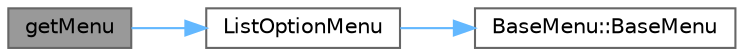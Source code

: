 digraph "getMenu"
{
 // LATEX_PDF_SIZE
  bgcolor="transparent";
  edge [fontname=Helvetica,fontsize=10,labelfontname=Helvetica,labelfontsize=10];
  node [fontname=Helvetica,fontsize=10,shape=box,height=0.2,width=0.4];
  rankdir="LR";
  Node1 [id="Node000001",label="getMenu",height=0.2,width=0.4,color="gray40", fillcolor="grey60", style="filled", fontcolor="black",tooltip="获取当前菜单对象"];
  Node1 -> Node2 [id="edge1_Node000001_Node000002",color="steelblue1",style="solid",tooltip=" "];
  Node2 [id="Node000002",label="ListOptionMenu",height=0.2,width=0.4,color="grey40", fillcolor="white", style="filled",URL="$class_list_option_menu.html#ae852471e62d7c814575e1a2abd07c86c",tooltip="构造函数，初始化歌曲分类选项菜单"];
  Node2 -> Node3 [id="edge2_Node000002_Node000003",color="steelblue1",style="solid",tooltip=" "];
  Node3 [id="Node000003",label="BaseMenu::BaseMenu",height=0.2,width=0.4,color="grey40", fillcolor="white", style="filled",URL="$class_base_menu.html#a3a0d91e21b7d2540477767ff01fbb6d2",tooltip="构造函数，初始化菜单基类"];
}
